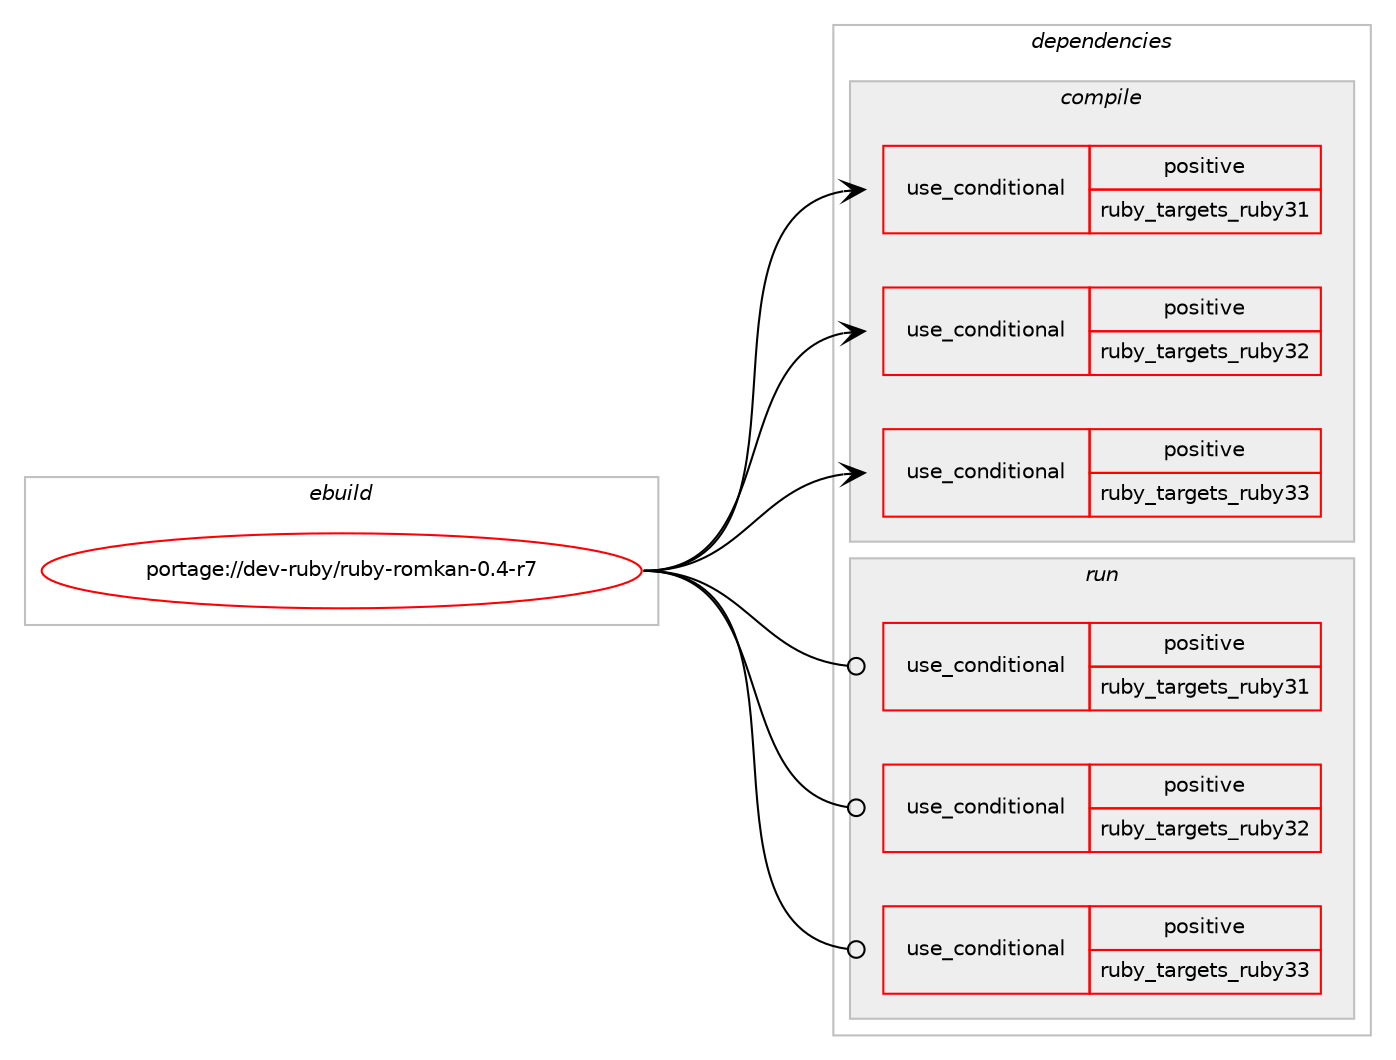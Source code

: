 digraph prolog {

# *************
# Graph options
# *************

newrank=true;
concentrate=true;
compound=true;
graph [rankdir=LR,fontname=Helvetica,fontsize=10,ranksep=1.5];#, ranksep=2.5, nodesep=0.2];
edge  [arrowhead=vee];
node  [fontname=Helvetica,fontsize=10];

# **********
# The ebuild
# **********

subgraph cluster_leftcol {
color=gray;
rank=same;
label=<<i>ebuild</i>>;
id [label="portage://dev-ruby/ruby-romkan-0.4-r7", color=red, width=4, href="../dev-ruby/ruby-romkan-0.4-r7.svg"];
}

# ****************
# The dependencies
# ****************

subgraph cluster_midcol {
color=gray;
label=<<i>dependencies</i>>;
subgraph cluster_compile {
fillcolor="#eeeeee";
style=filled;
label=<<i>compile</i>>;
subgraph cond54360 {
dependency103181 [label=<<TABLE BORDER="0" CELLBORDER="1" CELLSPACING="0" CELLPADDING="4"><TR><TD ROWSPAN="3" CELLPADDING="10">use_conditional</TD></TR><TR><TD>positive</TD></TR><TR><TD>ruby_targets_ruby31</TD></TR></TABLE>>, shape=none, color=red];
# *** BEGIN UNKNOWN DEPENDENCY TYPE (TODO) ***
# dependency103181 -> package_dependency(portage://dev-ruby/ruby-romkan-0.4-r7,install,no,dev-lang,ruby,none,[,,],[slot(3.1)],[])
# *** END UNKNOWN DEPENDENCY TYPE (TODO) ***

}
id:e -> dependency103181:w [weight=20,style="solid",arrowhead="vee"];
subgraph cond54361 {
dependency103182 [label=<<TABLE BORDER="0" CELLBORDER="1" CELLSPACING="0" CELLPADDING="4"><TR><TD ROWSPAN="3" CELLPADDING="10">use_conditional</TD></TR><TR><TD>positive</TD></TR><TR><TD>ruby_targets_ruby32</TD></TR></TABLE>>, shape=none, color=red];
# *** BEGIN UNKNOWN DEPENDENCY TYPE (TODO) ***
# dependency103182 -> package_dependency(portage://dev-ruby/ruby-romkan-0.4-r7,install,no,dev-lang,ruby,none,[,,],[slot(3.2)],[])
# *** END UNKNOWN DEPENDENCY TYPE (TODO) ***

}
id:e -> dependency103182:w [weight=20,style="solid",arrowhead="vee"];
subgraph cond54362 {
dependency103183 [label=<<TABLE BORDER="0" CELLBORDER="1" CELLSPACING="0" CELLPADDING="4"><TR><TD ROWSPAN="3" CELLPADDING="10">use_conditional</TD></TR><TR><TD>positive</TD></TR><TR><TD>ruby_targets_ruby33</TD></TR></TABLE>>, shape=none, color=red];
# *** BEGIN UNKNOWN DEPENDENCY TYPE (TODO) ***
# dependency103183 -> package_dependency(portage://dev-ruby/ruby-romkan-0.4-r7,install,no,dev-lang,ruby,none,[,,],[slot(3.3)],[])
# *** END UNKNOWN DEPENDENCY TYPE (TODO) ***

}
id:e -> dependency103183:w [weight=20,style="solid",arrowhead="vee"];
}
subgraph cluster_compileandrun {
fillcolor="#eeeeee";
style=filled;
label=<<i>compile and run</i>>;
}
subgraph cluster_run {
fillcolor="#eeeeee";
style=filled;
label=<<i>run</i>>;
subgraph cond54363 {
dependency103184 [label=<<TABLE BORDER="0" CELLBORDER="1" CELLSPACING="0" CELLPADDING="4"><TR><TD ROWSPAN="3" CELLPADDING="10">use_conditional</TD></TR><TR><TD>positive</TD></TR><TR><TD>ruby_targets_ruby31</TD></TR></TABLE>>, shape=none, color=red];
# *** BEGIN UNKNOWN DEPENDENCY TYPE (TODO) ***
# dependency103184 -> package_dependency(portage://dev-ruby/ruby-romkan-0.4-r7,run,no,dev-lang,ruby,none,[,,],[slot(3.1)],[])
# *** END UNKNOWN DEPENDENCY TYPE (TODO) ***

}
id:e -> dependency103184:w [weight=20,style="solid",arrowhead="odot"];
subgraph cond54364 {
dependency103185 [label=<<TABLE BORDER="0" CELLBORDER="1" CELLSPACING="0" CELLPADDING="4"><TR><TD ROWSPAN="3" CELLPADDING="10">use_conditional</TD></TR><TR><TD>positive</TD></TR><TR><TD>ruby_targets_ruby32</TD></TR></TABLE>>, shape=none, color=red];
# *** BEGIN UNKNOWN DEPENDENCY TYPE (TODO) ***
# dependency103185 -> package_dependency(portage://dev-ruby/ruby-romkan-0.4-r7,run,no,dev-lang,ruby,none,[,,],[slot(3.2)],[])
# *** END UNKNOWN DEPENDENCY TYPE (TODO) ***

}
id:e -> dependency103185:w [weight=20,style="solid",arrowhead="odot"];
subgraph cond54365 {
dependency103186 [label=<<TABLE BORDER="0" CELLBORDER="1" CELLSPACING="0" CELLPADDING="4"><TR><TD ROWSPAN="3" CELLPADDING="10">use_conditional</TD></TR><TR><TD>positive</TD></TR><TR><TD>ruby_targets_ruby33</TD></TR></TABLE>>, shape=none, color=red];
# *** BEGIN UNKNOWN DEPENDENCY TYPE (TODO) ***
# dependency103186 -> package_dependency(portage://dev-ruby/ruby-romkan-0.4-r7,run,no,dev-lang,ruby,none,[,,],[slot(3.3)],[])
# *** END UNKNOWN DEPENDENCY TYPE (TODO) ***

}
id:e -> dependency103186:w [weight=20,style="solid",arrowhead="odot"];
}
}

# **************
# The candidates
# **************

subgraph cluster_choices {
rank=same;
color=gray;
label=<<i>candidates</i>>;

}

}

